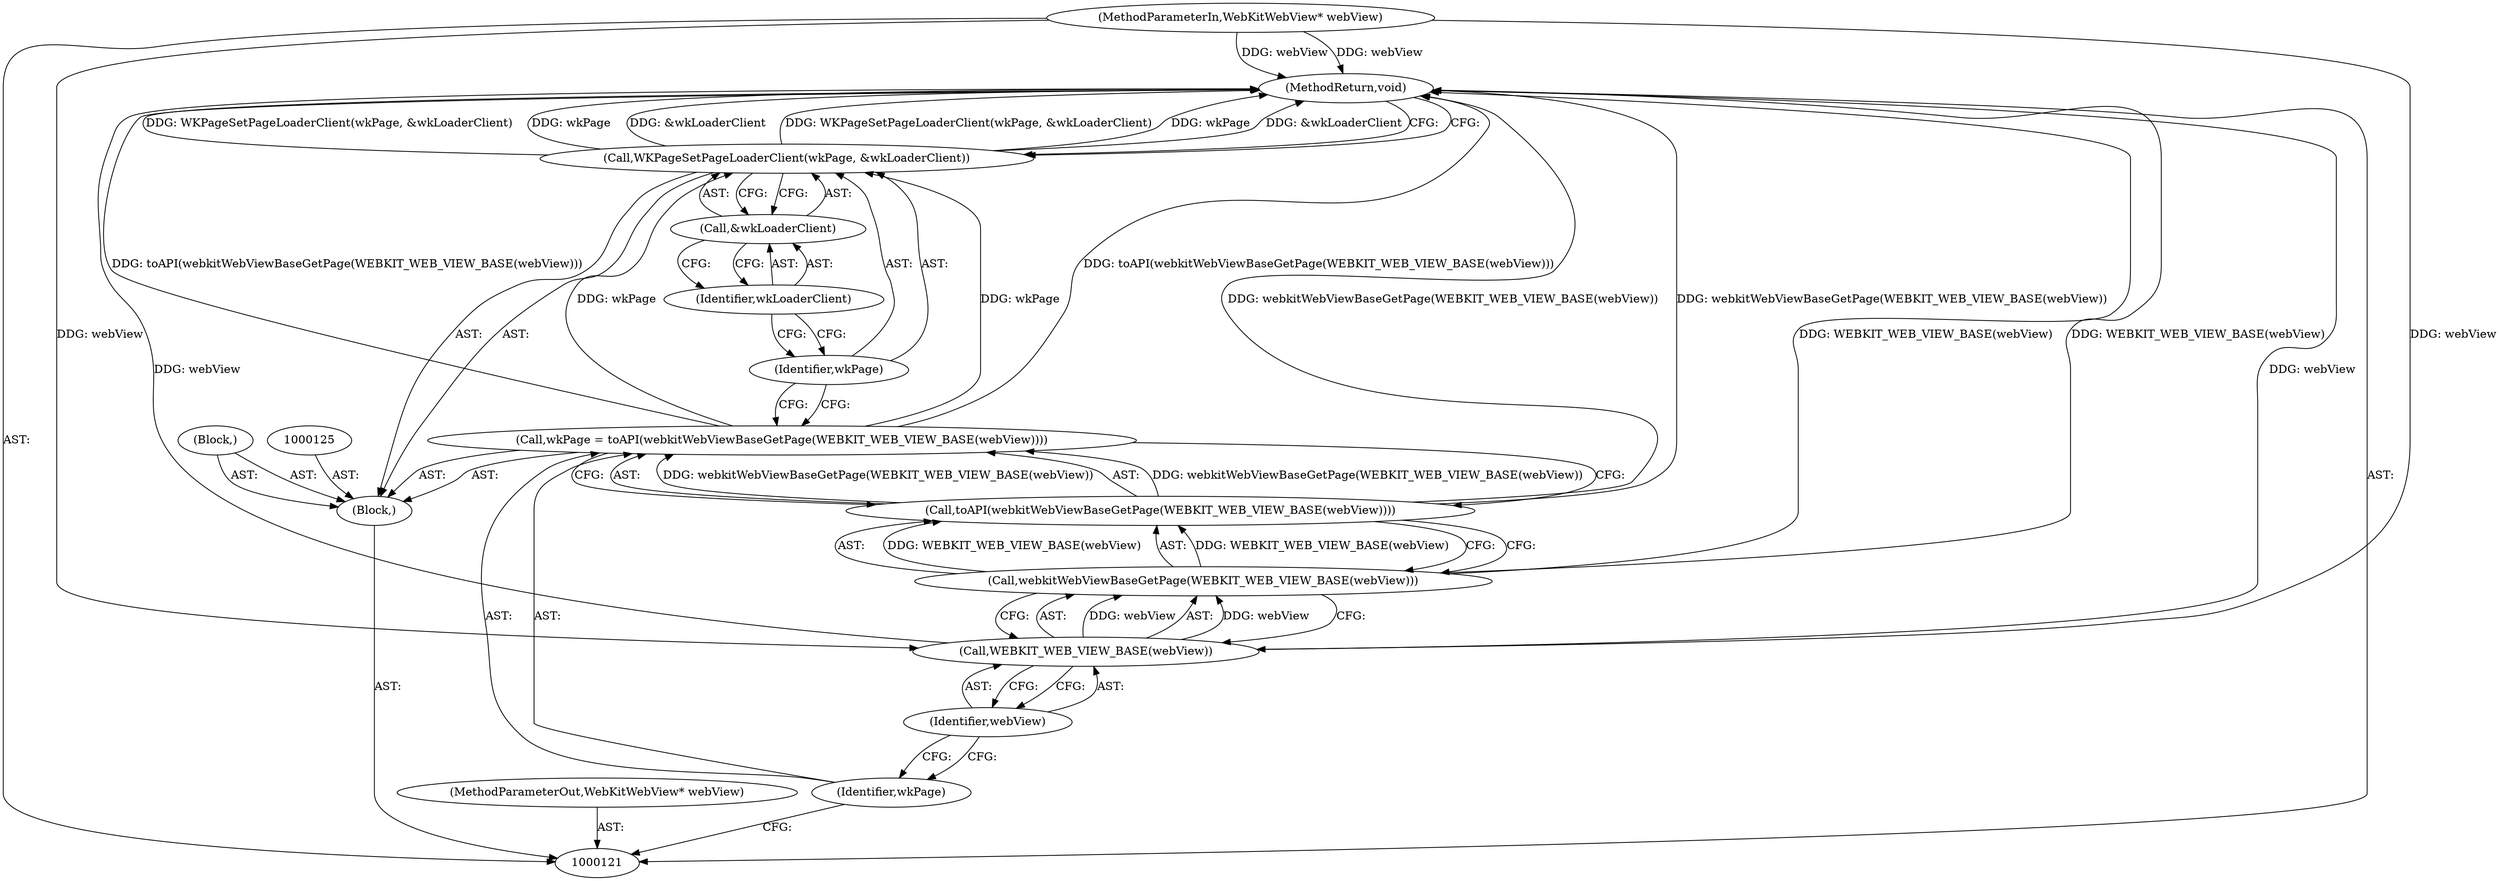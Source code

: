 digraph "0_Chrome_dc3857aac17be72c96f28d860d875235b3be349a" {
"1000136" [label="(MethodReturn,void)"];
"1000122" [label="(MethodParameterIn,WebKitWebView* webView)"];
"1000168" [label="(MethodParameterOut,WebKitWebView* webView)"];
"1000123" [label="(Block,)"];
"1000124" [label="(Block,)"];
"1000126" [label="(Call,wkPage = toAPI(webkitWebViewBaseGetPage(WEBKIT_WEB_VIEW_BASE(webView))))"];
"1000127" [label="(Identifier,wkPage)"];
"1000128" [label="(Call,toAPI(webkitWebViewBaseGetPage(WEBKIT_WEB_VIEW_BASE(webView))))"];
"1000129" [label="(Call,webkitWebViewBaseGetPage(WEBKIT_WEB_VIEW_BASE(webView)))"];
"1000130" [label="(Call,WEBKIT_WEB_VIEW_BASE(webView))"];
"1000131" [label="(Identifier,webView)"];
"1000133" [label="(Identifier,wkPage)"];
"1000134" [label="(Call,&wkLoaderClient)"];
"1000135" [label="(Identifier,wkLoaderClient)"];
"1000132" [label="(Call,WKPageSetPageLoaderClient(wkPage, &wkLoaderClient))"];
"1000136" -> "1000121"  [label="AST: "];
"1000136" -> "1000132"  [label="CFG: "];
"1000132" -> "1000136"  [label="DDG: WKPageSetPageLoaderClient(wkPage, &wkLoaderClient)"];
"1000132" -> "1000136"  [label="DDG: wkPage"];
"1000132" -> "1000136"  [label="DDG: &wkLoaderClient"];
"1000122" -> "1000136"  [label="DDG: webView"];
"1000126" -> "1000136"  [label="DDG: toAPI(webkitWebViewBaseGetPage(WEBKIT_WEB_VIEW_BASE(webView)))"];
"1000130" -> "1000136"  [label="DDG: webView"];
"1000129" -> "1000136"  [label="DDG: WEBKIT_WEB_VIEW_BASE(webView)"];
"1000128" -> "1000136"  [label="DDG: webkitWebViewBaseGetPage(WEBKIT_WEB_VIEW_BASE(webView))"];
"1000122" -> "1000121"  [label="AST: "];
"1000122" -> "1000136"  [label="DDG: webView"];
"1000122" -> "1000130"  [label="DDG: webView"];
"1000168" -> "1000121"  [label="AST: "];
"1000123" -> "1000121"  [label="AST: "];
"1000124" -> "1000123"  [label="AST: "];
"1000125" -> "1000123"  [label="AST: "];
"1000126" -> "1000123"  [label="AST: "];
"1000132" -> "1000123"  [label="AST: "];
"1000124" -> "1000123"  [label="AST: "];
"1000126" -> "1000123"  [label="AST: "];
"1000126" -> "1000128"  [label="CFG: "];
"1000127" -> "1000126"  [label="AST: "];
"1000128" -> "1000126"  [label="AST: "];
"1000133" -> "1000126"  [label="CFG: "];
"1000126" -> "1000136"  [label="DDG: toAPI(webkitWebViewBaseGetPage(WEBKIT_WEB_VIEW_BASE(webView)))"];
"1000128" -> "1000126"  [label="DDG: webkitWebViewBaseGetPage(WEBKIT_WEB_VIEW_BASE(webView))"];
"1000126" -> "1000132"  [label="DDG: wkPage"];
"1000127" -> "1000126"  [label="AST: "];
"1000127" -> "1000121"  [label="CFG: "];
"1000131" -> "1000127"  [label="CFG: "];
"1000128" -> "1000126"  [label="AST: "];
"1000128" -> "1000129"  [label="CFG: "];
"1000129" -> "1000128"  [label="AST: "];
"1000126" -> "1000128"  [label="CFG: "];
"1000128" -> "1000136"  [label="DDG: webkitWebViewBaseGetPage(WEBKIT_WEB_VIEW_BASE(webView))"];
"1000128" -> "1000126"  [label="DDG: webkitWebViewBaseGetPage(WEBKIT_WEB_VIEW_BASE(webView))"];
"1000129" -> "1000128"  [label="DDG: WEBKIT_WEB_VIEW_BASE(webView)"];
"1000129" -> "1000128"  [label="AST: "];
"1000129" -> "1000130"  [label="CFG: "];
"1000130" -> "1000129"  [label="AST: "];
"1000128" -> "1000129"  [label="CFG: "];
"1000129" -> "1000136"  [label="DDG: WEBKIT_WEB_VIEW_BASE(webView)"];
"1000129" -> "1000128"  [label="DDG: WEBKIT_WEB_VIEW_BASE(webView)"];
"1000130" -> "1000129"  [label="DDG: webView"];
"1000130" -> "1000129"  [label="AST: "];
"1000130" -> "1000131"  [label="CFG: "];
"1000131" -> "1000130"  [label="AST: "];
"1000129" -> "1000130"  [label="CFG: "];
"1000130" -> "1000136"  [label="DDG: webView"];
"1000130" -> "1000129"  [label="DDG: webView"];
"1000122" -> "1000130"  [label="DDG: webView"];
"1000131" -> "1000130"  [label="AST: "];
"1000131" -> "1000127"  [label="CFG: "];
"1000130" -> "1000131"  [label="CFG: "];
"1000133" -> "1000132"  [label="AST: "];
"1000133" -> "1000126"  [label="CFG: "];
"1000135" -> "1000133"  [label="CFG: "];
"1000134" -> "1000132"  [label="AST: "];
"1000134" -> "1000135"  [label="CFG: "];
"1000135" -> "1000134"  [label="AST: "];
"1000132" -> "1000134"  [label="CFG: "];
"1000135" -> "1000134"  [label="AST: "];
"1000135" -> "1000133"  [label="CFG: "];
"1000134" -> "1000135"  [label="CFG: "];
"1000132" -> "1000123"  [label="AST: "];
"1000132" -> "1000134"  [label="CFG: "];
"1000133" -> "1000132"  [label="AST: "];
"1000134" -> "1000132"  [label="AST: "];
"1000136" -> "1000132"  [label="CFG: "];
"1000132" -> "1000136"  [label="DDG: WKPageSetPageLoaderClient(wkPage, &wkLoaderClient)"];
"1000132" -> "1000136"  [label="DDG: wkPage"];
"1000132" -> "1000136"  [label="DDG: &wkLoaderClient"];
"1000126" -> "1000132"  [label="DDG: wkPage"];
}
